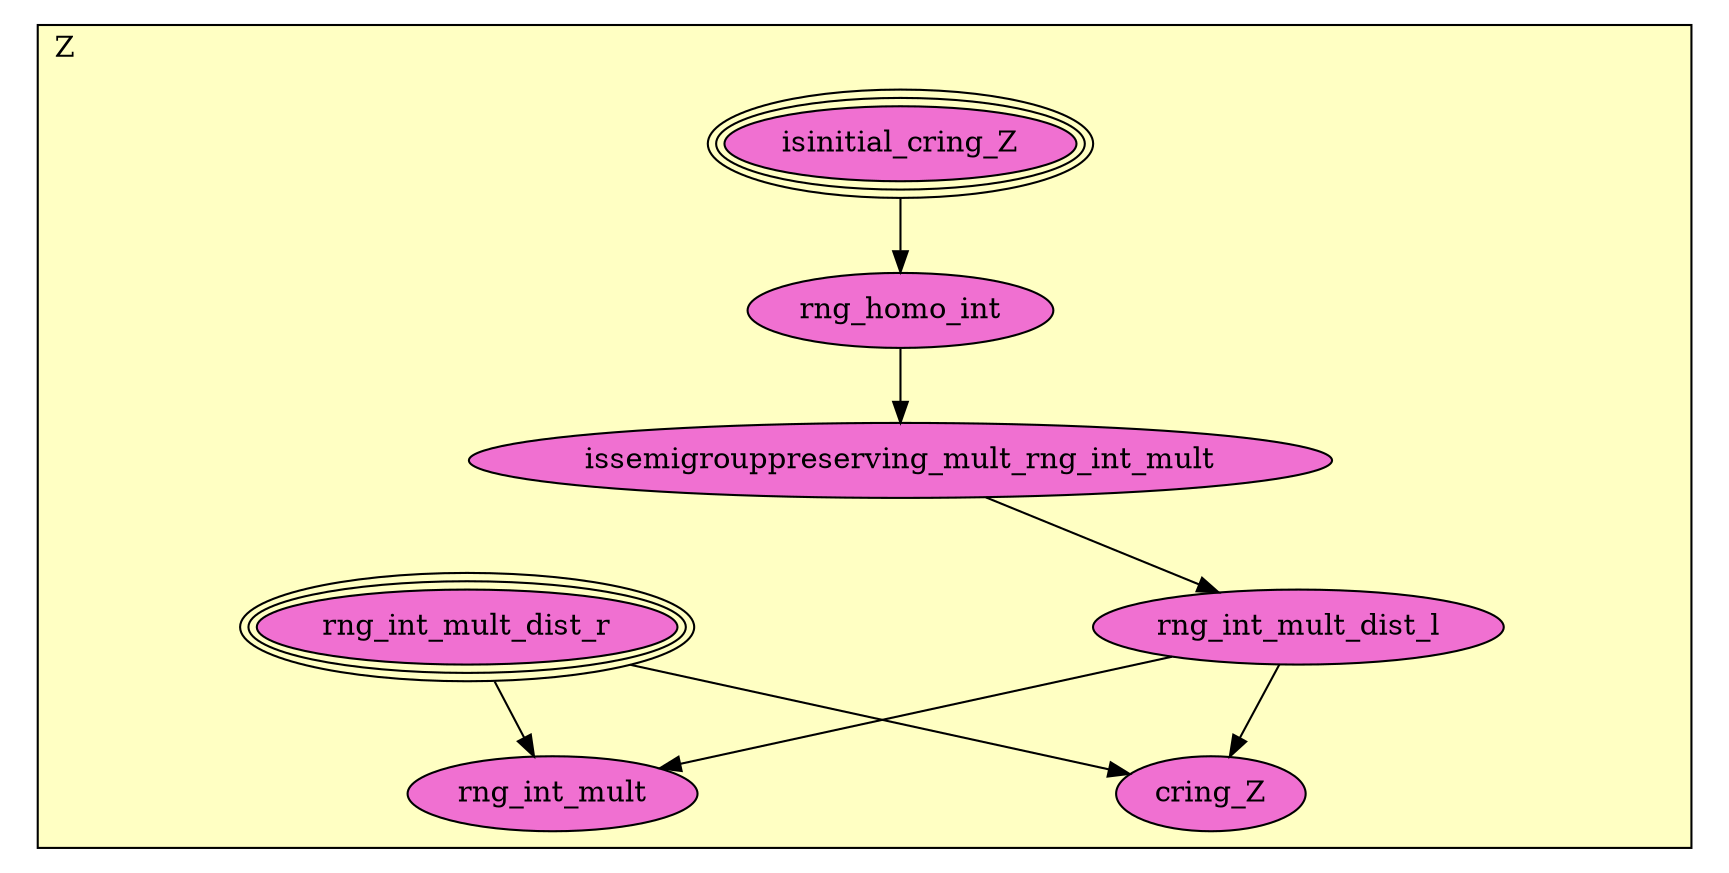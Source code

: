 digraph HoTT_Algebra_Rings_Z {
  graph [ratio=0.5]
  node [style=filled]
Z_isinitial_cring_Z [label="isinitial_cring_Z", URL=<Z.html#isinitial_cring_Z>, peripheries=3, fillcolor="#F070D1"] ;
Z_rng_homo_int [label="rng_homo_int", URL=<Z.html#rng_homo_int>, fillcolor="#F070D1"] ;
Z_issemigrouppreserving_mult_rng_int_mult [label="issemigrouppreserving_mult_rng_int_mult", URL=<Z.html#issemigrouppreserving_mult_rng_int_mult>, fillcolor="#F070D1"] ;
Z_rng_int_mult_dist_l [label="rng_int_mult_dist_l", URL=<Z.html#rng_int_mult_dist_l>, fillcolor="#F070D1"] ;
Z_rng_int_mult_dist_r [label="rng_int_mult_dist_r", URL=<Z.html#rng_int_mult_dist_r>, peripheries=3, fillcolor="#F070D1"] ;
Z_rng_int_mult [label="rng_int_mult", URL=<Z.html#rng_int_mult>, fillcolor="#F070D1"] ;
Z_cring_Z [label="cring_Z", URL=<Z.html#cring_Z>, fillcolor="#F070D1"] ;
  Z_isinitial_cring_Z -> Z_rng_homo_int [] ;
  Z_rng_homo_int -> Z_issemigrouppreserving_mult_rng_int_mult [] ;
  Z_issemigrouppreserving_mult_rng_int_mult -> Z_rng_int_mult_dist_l [] ;
  Z_rng_int_mult_dist_l -> Z_rng_int_mult [] ;
  Z_rng_int_mult_dist_l -> Z_cring_Z [] ;
  Z_rng_int_mult_dist_r -> Z_rng_int_mult [] ;
  Z_rng_int_mult_dist_r -> Z_cring_Z [] ;
subgraph cluster_Z { label="Z"; fillcolor="#FFFFC3"; labeljust=l; style=filled 
Z_cring_Z; Z_rng_int_mult; Z_rng_int_mult_dist_r; Z_rng_int_mult_dist_l; Z_issemigrouppreserving_mult_rng_int_mult; Z_rng_homo_int; Z_isinitial_cring_Z; };
} /* END */

